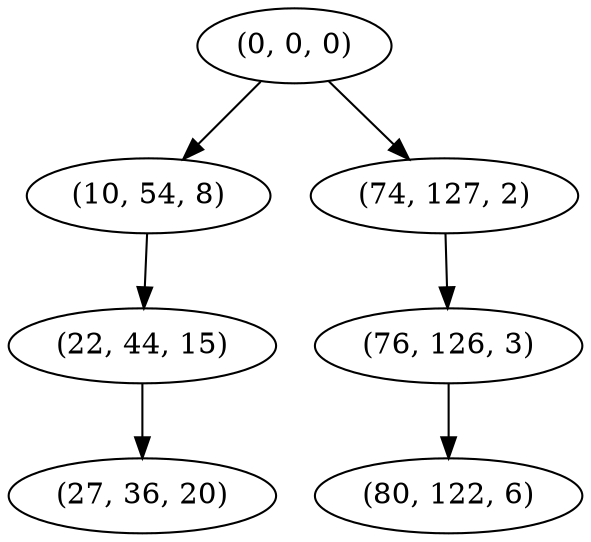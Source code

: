 digraph tree {
    "(0, 0, 0)";
    "(10, 54, 8)";
    "(22, 44, 15)";
    "(27, 36, 20)";
    "(74, 127, 2)";
    "(76, 126, 3)";
    "(80, 122, 6)";
    "(0, 0, 0)" -> "(10, 54, 8)";
    "(0, 0, 0)" -> "(74, 127, 2)";
    "(10, 54, 8)" -> "(22, 44, 15)";
    "(22, 44, 15)" -> "(27, 36, 20)";
    "(74, 127, 2)" -> "(76, 126, 3)";
    "(76, 126, 3)" -> "(80, 122, 6)";
}
